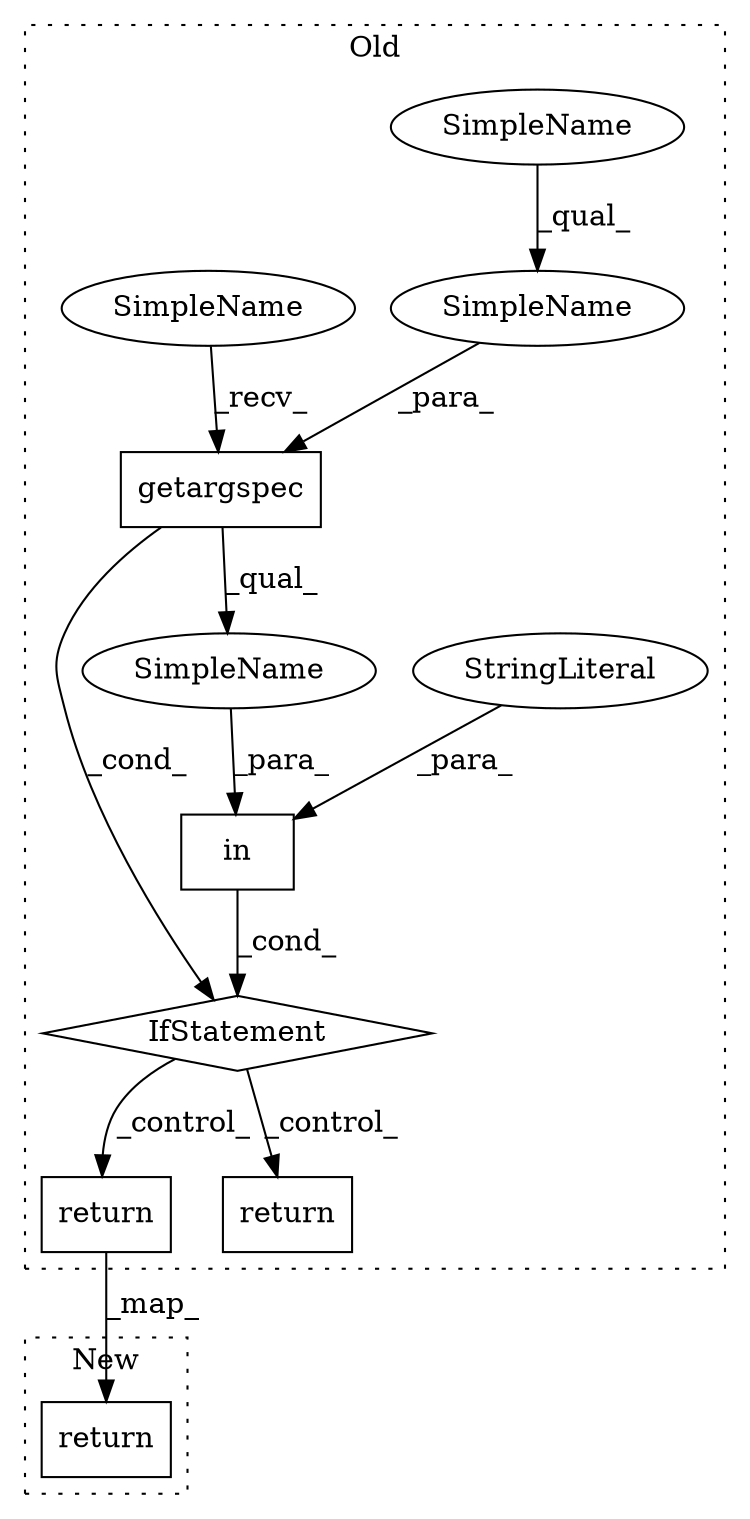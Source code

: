 digraph G {
subgraph cluster0 {
1 [label="return" a="41" s="1540" l="7" shape="box"];
3 [label="getargspec" a="32" s="1428,1439" l="11,-25" shape="box"];
4 [label="in" a="105" s="1403" l="0" shape="box"];
5 [label="IfStatement" a="25" s="1395,1403" l="8,62" shape="diamond"];
6 [label="SimpleName" a="42" s="1439" l="0" shape="ellipse"];
7 [label="SimpleName" a="42" s="1414" l="0" shape="ellipse"];
8 [label="StringLiteral" a="45" s="1403" l="0" shape="ellipse"];
9 [label="return" a="41" s="1600" l="7" shape="box"];
10 [label="SimpleName" a="42" s="1439" l="0" shape="ellipse"];
11 [label="SimpleName" a="42" s="1414" l="0" shape="ellipse"];
label = "Old";
style="dotted";
}
subgraph cluster1 {
2 [label="return" a="41" s="1268" l="7" shape="box"];
label = "New";
style="dotted";
}
1 -> 2 [label="_map_"];
3 -> 5 [label="_cond_"];
3 -> 7 [label="_qual_"];
4 -> 5 [label="_cond_"];
5 -> 9 [label="_control_"];
5 -> 1 [label="_control_"];
6 -> 3 [label="_para_"];
7 -> 4 [label="_para_"];
8 -> 4 [label="_para_"];
10 -> 6 [label="_qual_"];
11 -> 3 [label="_recv_"];
}